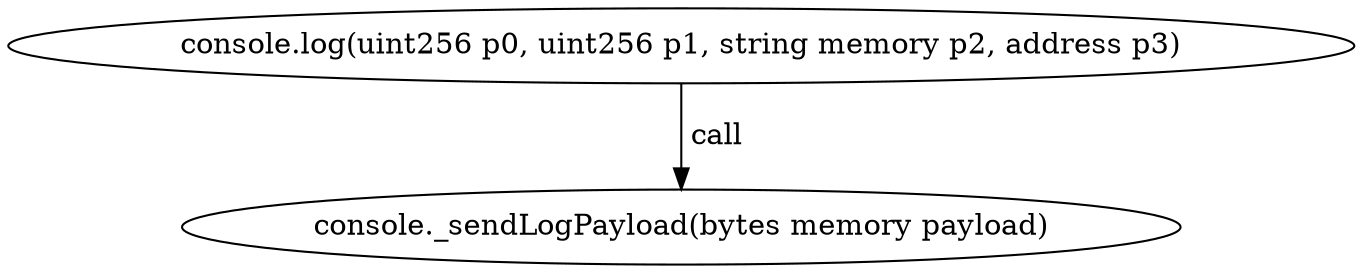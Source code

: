 digraph "" {
	graph [bb="0,0,538.11,124.8"];
	node [label="\N"];
	"console.log(uint256 p0, uint256 p1, string memory p2, address p3)"	 [height=0.5,
		pos="269.06,106.8",
		width=7.4738];
	"console._sendLogPayload(bytes memory payload)"	 [height=0.5,
		pos="269.06,18",
		width=5.7372];
	"console.log(uint256 p0, uint256 p1, string memory p2, address p3)" -> "console._sendLogPayload(bytes memory payload)" [key=call,
	label=" call",
	lp="280.91,62.4",
	pos="e,269.06,36.072 269.06,88.401 269.06,76.295 269.06,60.208 269.06,46.467"];
}
digraph "" {
	graph [bb="0,0,538.11,124.8"];
	node [label="\N"];
	"console.log(uint256 p0, uint256 p1, string memory p2, address p3)"	 [height=0.5,
		pos="269.06,106.8",
		width=7.4738];
	"console._sendLogPayload(bytes memory payload)"	 [height=0.5,
		pos="269.06,18",
		width=5.7372];
	"console.log(uint256 p0, uint256 p1, string memory p2, address p3)" -> "console._sendLogPayload(bytes memory payload)" [key=call,
	label=" call",
	lp="280.91,62.4",
	pos="e,269.06,36.072 269.06,88.401 269.06,76.295 269.06,60.208 269.06,46.467"];
}
